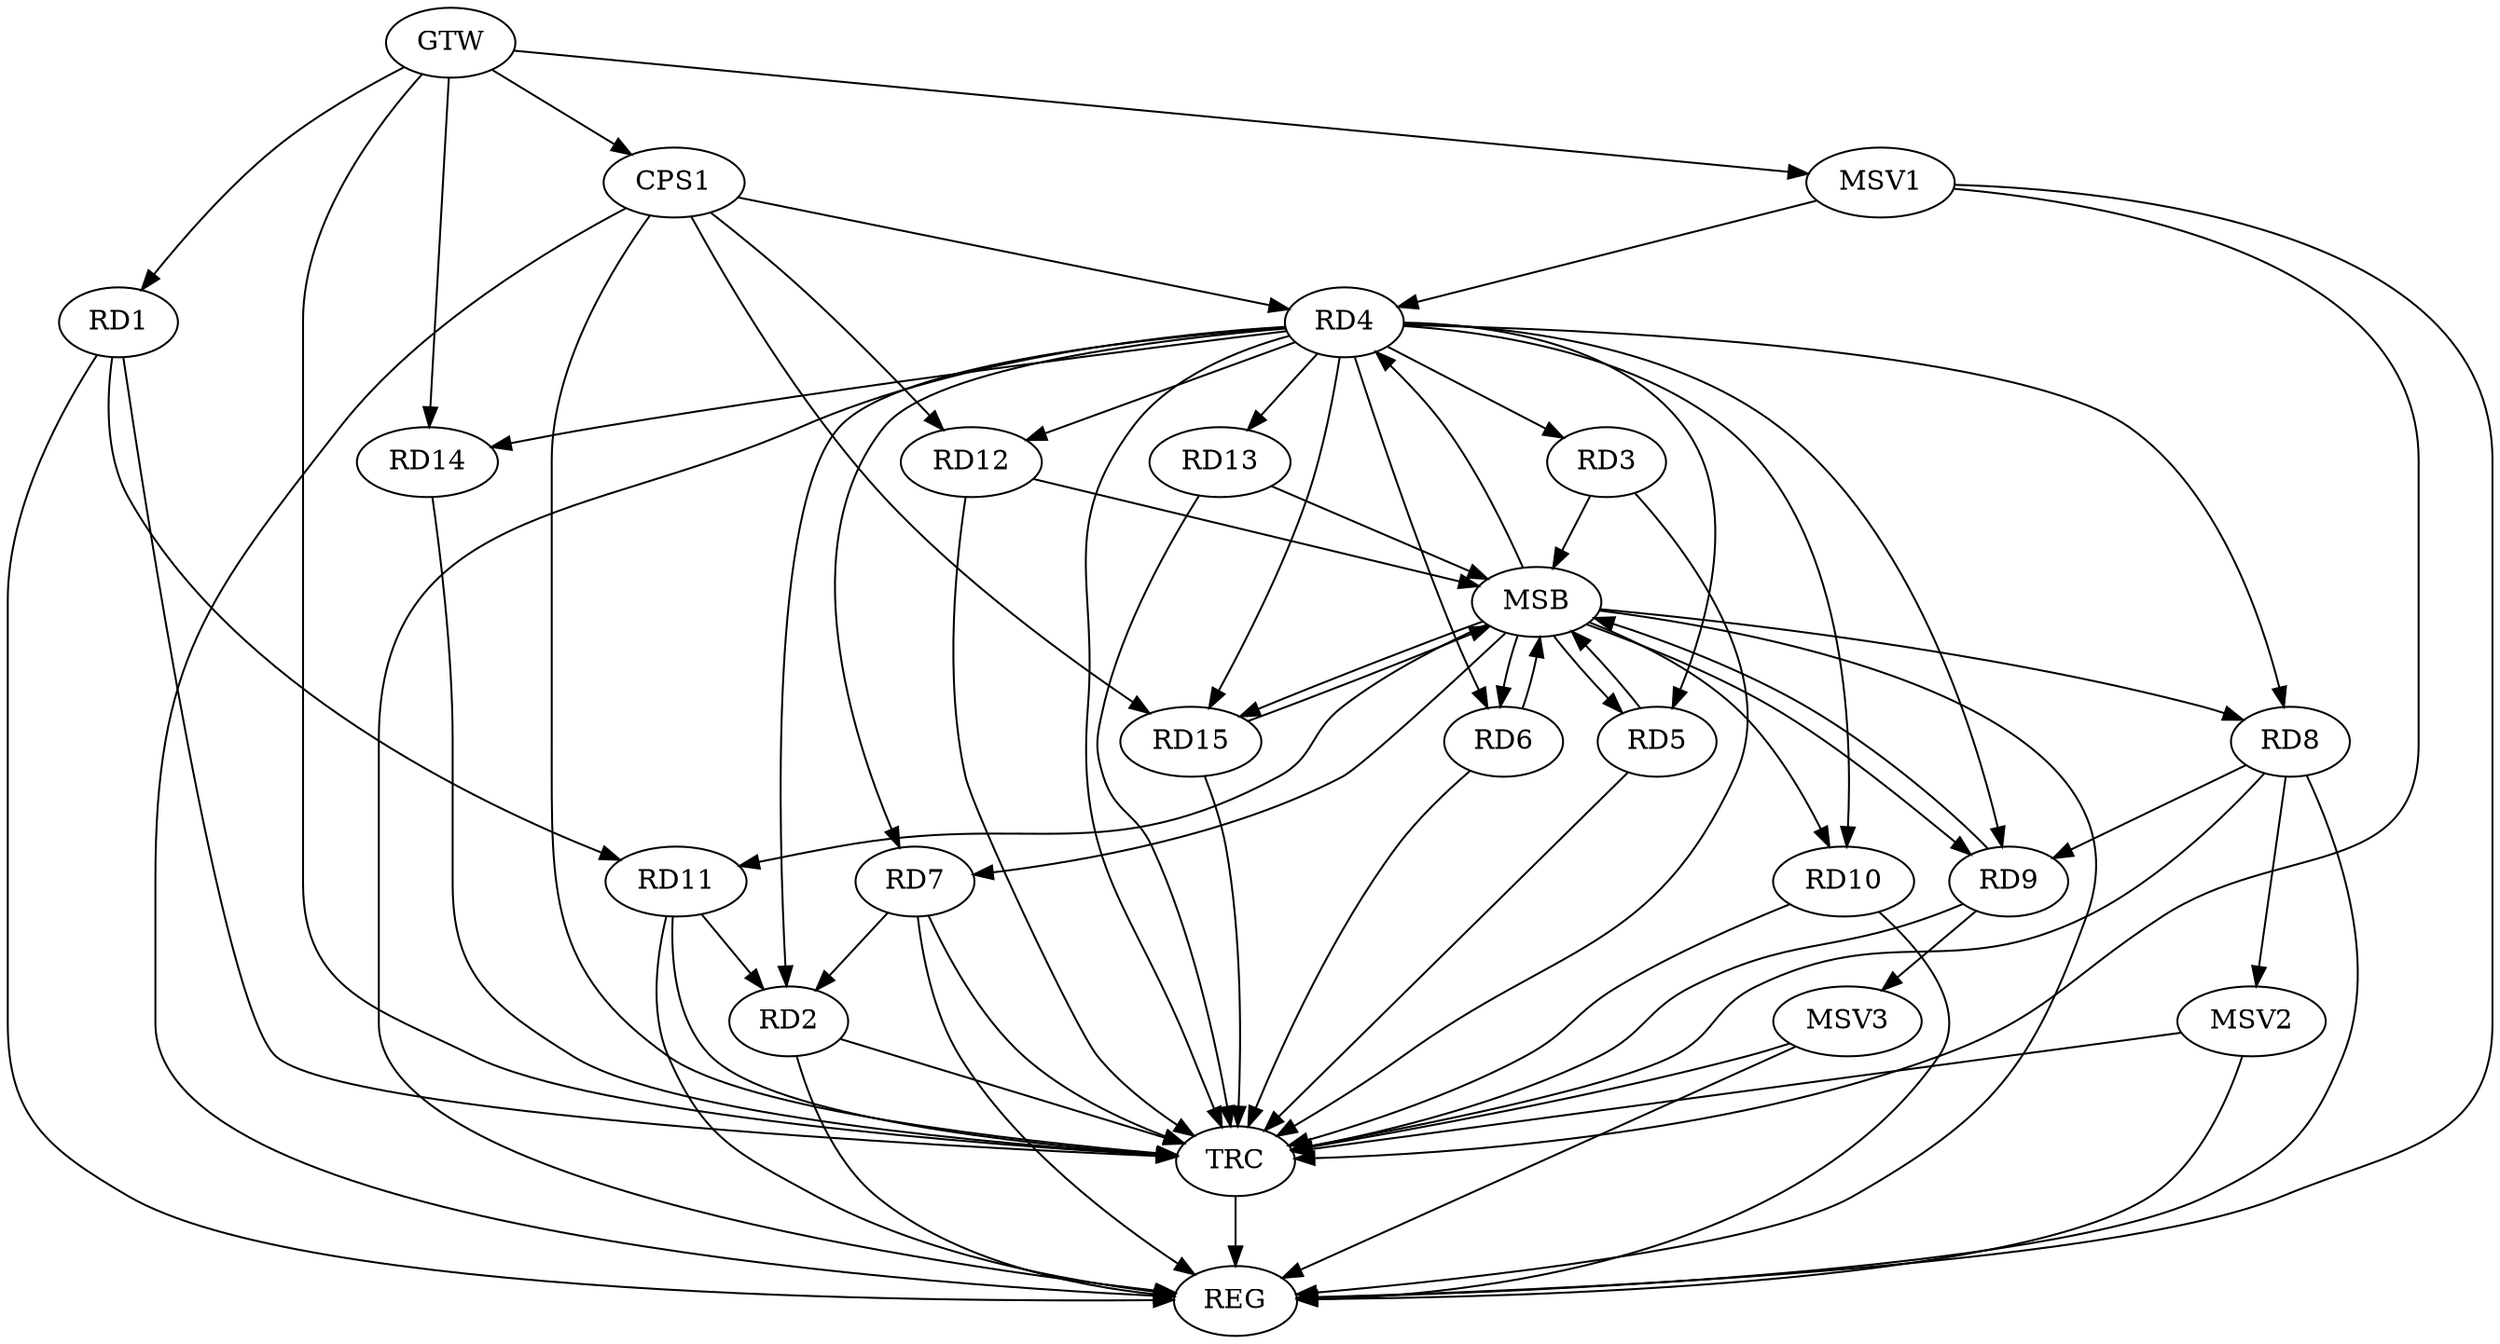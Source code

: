 strict digraph G {
  RD1 [ label="RD1" ];
  RD2 [ label="RD2" ];
  RD3 [ label="RD3" ];
  RD4 [ label="RD4" ];
  RD5 [ label="RD5" ];
  RD6 [ label="RD6" ];
  RD7 [ label="RD7" ];
  RD8 [ label="RD8" ];
  RD9 [ label="RD9" ];
  RD10 [ label="RD10" ];
  RD11 [ label="RD11" ];
  RD12 [ label="RD12" ];
  RD13 [ label="RD13" ];
  RD14 [ label="RD14" ];
  RD15 [ label="RD15" ];
  CPS1 [ label="CPS1" ];
  GTW [ label="GTW" ];
  REG [ label="REG" ];
  MSB [ label="MSB" ];
  TRC [ label="TRC" ];
  MSV1 [ label="MSV1" ];
  MSV2 [ label="MSV2" ];
  MSV3 [ label="MSV3" ];
  RD1 -> RD11;
  RD4 -> RD2;
  RD7 -> RD2;
  RD11 -> RD2;
  RD4 -> RD9;
  RD4 -> RD13;
  RD8 -> RD9;
  CPS1 -> RD4;
  CPS1 -> RD12;
  CPS1 -> RD15;
  GTW -> RD1;
  GTW -> RD14;
  GTW -> CPS1;
  RD1 -> REG;
  RD2 -> REG;
  RD4 -> REG;
  RD7 -> REG;
  RD8 -> REG;
  RD10 -> REG;
  RD11 -> REG;
  CPS1 -> REG;
  RD3 -> MSB;
  MSB -> RD11;
  MSB -> REG;
  RD5 -> MSB;
  MSB -> RD4;
  MSB -> RD6;
  MSB -> RD9;
  RD6 -> MSB;
  MSB -> RD15;
  RD9 -> MSB;
  MSB -> RD5;
  MSB -> RD8;
  RD12 -> MSB;
  MSB -> RD10;
  RD13 -> MSB;
  MSB -> RD7;
  RD15 -> MSB;
  RD1 -> TRC;
  RD2 -> TRC;
  RD3 -> TRC;
  RD4 -> TRC;
  RD5 -> TRC;
  RD6 -> TRC;
  RD7 -> TRC;
  RD8 -> TRC;
  RD9 -> TRC;
  RD10 -> TRC;
  RD11 -> TRC;
  RD12 -> TRC;
  RD13 -> TRC;
  RD14 -> TRC;
  RD15 -> TRC;
  CPS1 -> TRC;
  GTW -> TRC;
  TRC -> REG;
  RD4 -> RD14;
  RD4 -> RD3;
  RD4 -> RD10;
  RD4 -> RD8;
  RD4 -> RD5;
  RD4 -> RD7;
  RD4 -> RD12;
  RD4 -> RD6;
  RD4 -> RD15;
  MSV1 -> RD4;
  GTW -> MSV1;
  MSV1 -> REG;
  MSV1 -> TRC;
  RD8 -> MSV2;
  MSV2 -> REG;
  MSV2 -> TRC;
  RD9 -> MSV3;
  MSV3 -> REG;
  MSV3 -> TRC;
}
